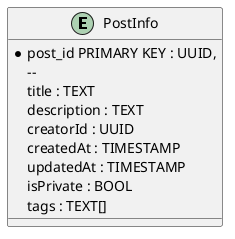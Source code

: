 @startuml

entity "PostInfo" {
	* post_id PRIMARY KEY : UUID,
  	--
  	title : TEXT
	description : TEXT
	creatorId : UUID
	createdAt : TIMESTAMP
	updatedAt : TIMESTAMP
	isPrivate : BOOL
	tags : TEXT[]
}

@enduml